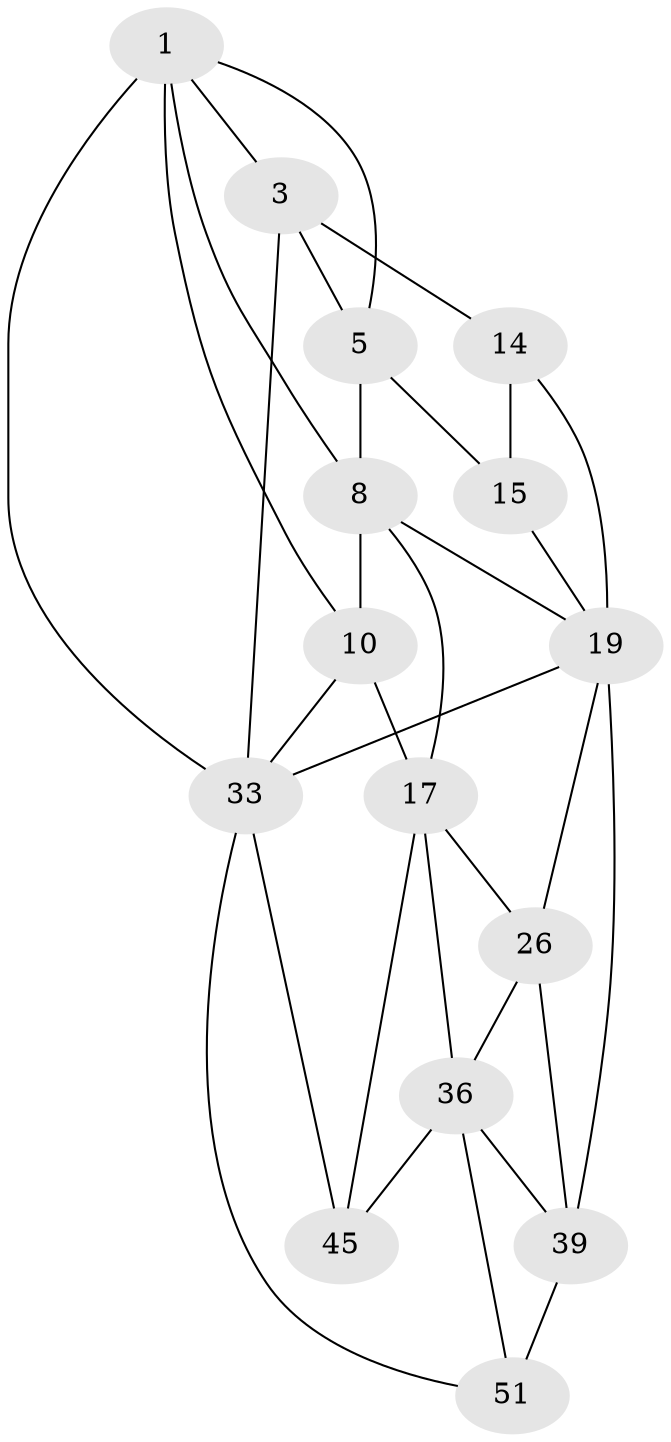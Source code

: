 // original degree distribution, {3: 0.03773584905660377, 5: 0.5283018867924528, 4: 0.24528301886792453, 6: 0.18867924528301888}
// Generated by graph-tools (version 1.1) at 2025/21/03/04/25 18:21:24]
// undirected, 15 vertices, 32 edges
graph export_dot {
graph [start="1"]
  node [color=gray90,style=filled];
  1 [pos="+0.5402088493333451+0",super="+4+2"];
  3 [pos="+0.33778640466398124+0",super="+7+13"];
  5 [pos="+0.4975738754287297+0.23215707022121962",super="+6"];
  8 [pos="+0.6641748582376195+0.1279701271600262",super="+9+11"];
  10 [pos="+1+0",super="+21"];
  14 [pos="+0+0.21880888898215647",super="+16"];
  15 [pos="+0.2872720946761628+0.3280076534394132"];
  17 [pos="+0.86154958935597+0.3342997868759787",super="+18+22"];
  19 [pos="+0.43399184557224624+0.4169272962804689",super="+20+28"];
  26 [pos="+0.7443184449546727+0.5067809217593483",super="+27"];
  33 [pos="+0+0.7711689565573806",super="+34"];
  36 [pos="+0.5995290040202341+0.704810657715658",super="+37"];
  39 [pos="+0.3285101811605118+0.7640235670628338",super="+48+40"];
  45 [pos="+1+1",super="+46"];
  51 [pos="+0.46216051747821424+1",super="+52"];
  1 -- 8;
  1 -- 5;
  1 -- 10;
  1 -- 3;
  1 -- 33;
  3 -- 5;
  3 -- 14 [weight=3];
  3 -- 33 [weight=2];
  5 -- 15;
  5 -- 8;
  8 -- 17 [weight=2];
  8 -- 10;
  8 -- 19;
  10 -- 33;
  10 -- 17;
  14 -- 19 [weight=2];
  14 -- 15;
  15 -- 19;
  17 -- 26 [weight=2];
  17 -- 36 [weight=2];
  17 -- 45 [weight=2];
  19 -- 33;
  19 -- 26;
  19 -- 39 [weight=2];
  26 -- 39;
  26 -- 36;
  33 -- 51;
  33 -- 45;
  36 -- 51;
  36 -- 39;
  36 -- 45 [weight=2];
  39 -- 51 [weight=2];
}
